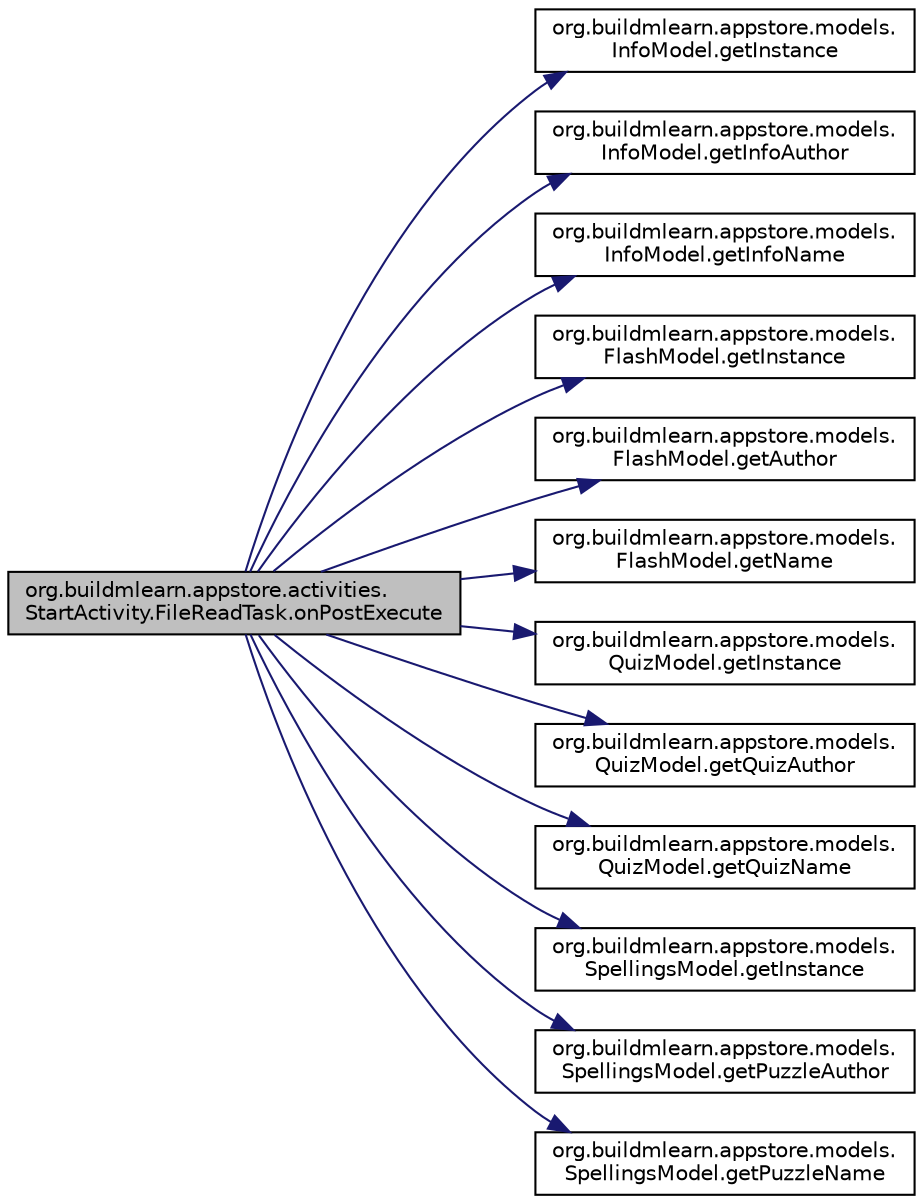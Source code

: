 digraph "org.buildmlearn.appstore.activities.StartActivity.FileReadTask.onPostExecute"
{
 // INTERACTIVE_SVG=YES
  bgcolor="transparent";
  edge [fontname="Helvetica",fontsize="10",labelfontname="Helvetica",labelfontsize="10"];
  node [fontname="Helvetica",fontsize="10",shape=record];
  rankdir="LR";
  Node1 [label="org.buildmlearn.appstore.activities.\lStartActivity.FileReadTask.onPostExecute",height=0.2,width=0.4,color="black", fillcolor="grey75", style="filled", fontcolor="black"];
  Node1 -> Node2 [color="midnightblue",fontsize="10",style="solid",fontname="Helvetica"];
  Node2 [label="org.buildmlearn.appstore.models.\lInfoModel.getInstance",height=0.2,width=0.4,color="black",URL="$d2/d32/classorg_1_1buildmlearn_1_1appstore_1_1models_1_1_info_model.html#a36f373dfeec1b5bb676195a047d401e5"];
  Node1 -> Node3 [color="midnightblue",fontsize="10",style="solid",fontname="Helvetica"];
  Node3 [label="org.buildmlearn.appstore.models.\lInfoModel.getInfoAuthor",height=0.2,width=0.4,color="black",URL="$d2/d32/classorg_1_1buildmlearn_1_1appstore_1_1models_1_1_info_model.html#a6f97a432628d64f71923b4edd27f83fe"];
  Node1 -> Node4 [color="midnightblue",fontsize="10",style="solid",fontname="Helvetica"];
  Node4 [label="org.buildmlearn.appstore.models.\lInfoModel.getInfoName",height=0.2,width=0.4,color="black",URL="$d2/d32/classorg_1_1buildmlearn_1_1appstore_1_1models_1_1_info_model.html#a032f70e5afd85c2adca8b3fde854341a"];
  Node1 -> Node5 [color="midnightblue",fontsize="10",style="solid",fontname="Helvetica"];
  Node5 [label="org.buildmlearn.appstore.models.\lFlashModel.getInstance",height=0.2,width=0.4,color="black",URL="$d9/d64/classorg_1_1buildmlearn_1_1appstore_1_1models_1_1_flash_model.html#ad7225d1b4d75db6f5ce8755339783f28"];
  Node1 -> Node6 [color="midnightblue",fontsize="10",style="solid",fontname="Helvetica"];
  Node6 [label="org.buildmlearn.appstore.models.\lFlashModel.getAuthor",height=0.2,width=0.4,color="black",URL="$d9/d64/classorg_1_1buildmlearn_1_1appstore_1_1models_1_1_flash_model.html#a488455de9ef33d5134379e4f363d2581"];
  Node1 -> Node7 [color="midnightblue",fontsize="10",style="solid",fontname="Helvetica"];
  Node7 [label="org.buildmlearn.appstore.models.\lFlashModel.getName",height=0.2,width=0.4,color="black",URL="$d9/d64/classorg_1_1buildmlearn_1_1appstore_1_1models_1_1_flash_model.html#a8f57ed59495dd90b0b5934a43f025543"];
  Node1 -> Node8 [color="midnightblue",fontsize="10",style="solid",fontname="Helvetica"];
  Node8 [label="org.buildmlearn.appstore.models.\lQuizModel.getInstance",height=0.2,width=0.4,color="black",URL="$da/d2e/classorg_1_1buildmlearn_1_1appstore_1_1models_1_1_quiz_model.html#afd56bc8e8b1e5fdd506622bae6362f73"];
  Node1 -> Node9 [color="midnightblue",fontsize="10",style="solid",fontname="Helvetica"];
  Node9 [label="org.buildmlearn.appstore.models.\lQuizModel.getQuizAuthor",height=0.2,width=0.4,color="black",URL="$da/d2e/classorg_1_1buildmlearn_1_1appstore_1_1models_1_1_quiz_model.html#a9585dbb090a8acb42abf77b7f2949c64"];
  Node1 -> Node10 [color="midnightblue",fontsize="10",style="solid",fontname="Helvetica"];
  Node10 [label="org.buildmlearn.appstore.models.\lQuizModel.getQuizName",height=0.2,width=0.4,color="black",URL="$da/d2e/classorg_1_1buildmlearn_1_1appstore_1_1models_1_1_quiz_model.html#ad8b77ee2f097056dd3926a7b245b46b1"];
  Node1 -> Node11 [color="midnightblue",fontsize="10",style="solid",fontname="Helvetica"];
  Node11 [label="org.buildmlearn.appstore.models.\lSpellingsModel.getInstance",height=0.2,width=0.4,color="black",URL="$d9/d29/classorg_1_1buildmlearn_1_1appstore_1_1models_1_1_spellings_model.html#af291064e82c76410196621b65c4703fb"];
  Node1 -> Node12 [color="midnightblue",fontsize="10",style="solid",fontname="Helvetica"];
  Node12 [label="org.buildmlearn.appstore.models.\lSpellingsModel.getPuzzleAuthor",height=0.2,width=0.4,color="black",URL="$d9/d29/classorg_1_1buildmlearn_1_1appstore_1_1models_1_1_spellings_model.html#a6e60122c1147d84f2c015c476c1245c0"];
  Node1 -> Node13 [color="midnightblue",fontsize="10",style="solid",fontname="Helvetica"];
  Node13 [label="org.buildmlearn.appstore.models.\lSpellingsModel.getPuzzleName",height=0.2,width=0.4,color="black",URL="$d9/d29/classorg_1_1buildmlearn_1_1appstore_1_1models_1_1_spellings_model.html#a42ee50162a58bd2ca2ae66f1ee9b5a0d"];
}
